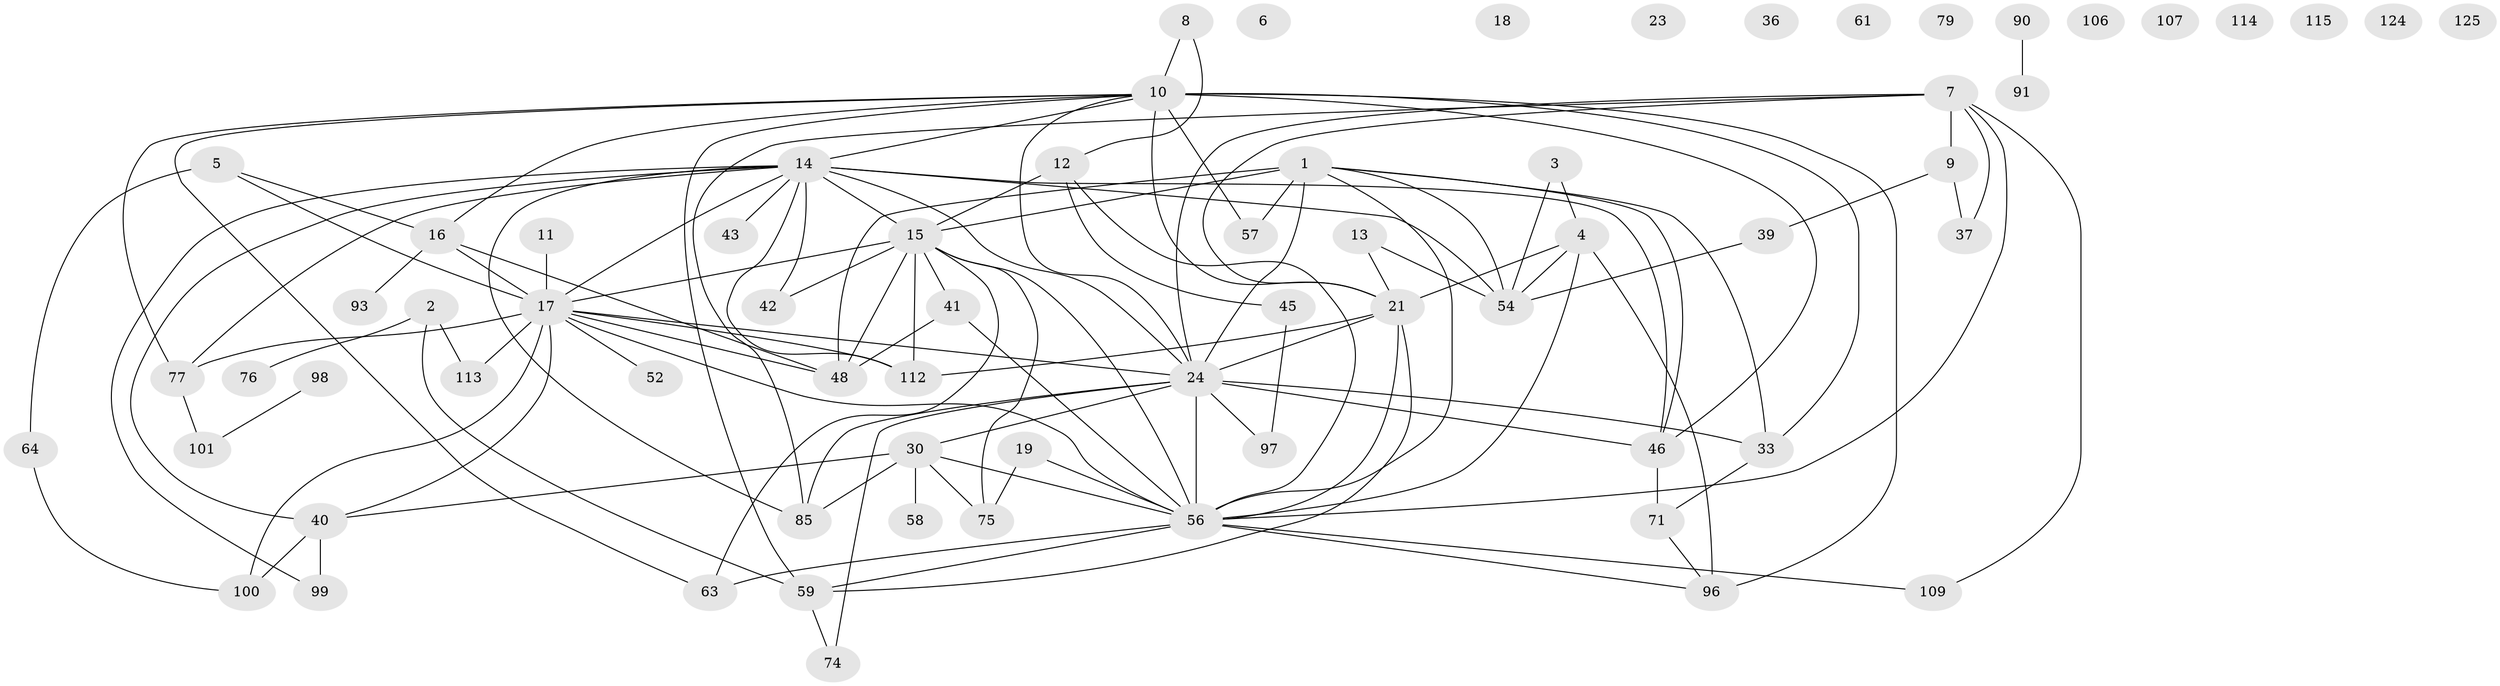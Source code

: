 // original degree distribution, {2: 0.30656934306569344, 3: 0.2116788321167883, 0: 0.08759124087591241, 1: 0.072992700729927, 5: 0.10218978102189781, 4: 0.1386861313868613, 7: 0.021897810218978103, 6: 0.051094890510948905, 8: 0.0072992700729927005}
// Generated by graph-tools (version 1.1) at 2025/12/03/09/25 04:12:52]
// undirected, 68 vertices, 116 edges
graph export_dot {
graph [start="1"]
  node [color=gray90,style=filled];
  1 [super="+131+29"];
  2;
  3 [super="+128"];
  4 [super="+103+105"];
  5 [super="+127"];
  6;
  7 [super="+117+72+118"];
  8 [super="+66"];
  9 [super="+121"];
  10 [super="+38+80"];
  11;
  12 [super="+88+32"];
  13;
  14 [super="+137+120+28+22"];
  15 [super="+47+86"];
  16 [super="+95+44"];
  17 [super="+20+67+26+35"];
  18;
  19;
  21 [super="+27+132+25"];
  23;
  24 [super="+89"];
  30 [super="+110+31"];
  33 [super="+136+92+65"];
  36;
  37;
  39;
  40 [super="+83+51"];
  41;
  42;
  43;
  45;
  46 [super="+102"];
  48;
  52;
  54 [super="+68"];
  56 [super="+73+69"];
  57;
  58;
  59 [super="+60+62"];
  61;
  63 [super="+123"];
  64;
  71;
  74;
  75 [super="+135"];
  76;
  77 [super="+78"];
  79;
  85;
  90;
  91;
  93;
  96;
  97;
  98;
  99;
  100;
  101;
  106;
  107;
  109;
  112;
  113;
  114;
  115;
  124;
  125;
  1 -- 57;
  1 -- 33;
  1 -- 48;
  1 -- 56;
  1 -- 15 [weight=2];
  1 -- 24;
  1 -- 46;
  1 -- 54;
  2 -- 76;
  2 -- 113;
  2 -- 59;
  3 -- 54;
  3 -- 4;
  4 -- 96;
  4 -- 21 [weight=2];
  4 -- 56;
  4 -- 54;
  5 -- 64;
  5 -- 17;
  5 -- 16;
  7 -- 37;
  7 -- 9;
  7 -- 21;
  7 -- 56;
  7 -- 85;
  7 -- 109;
  7 -- 24;
  8 -- 12;
  8 -- 10;
  9 -- 37;
  9 -- 39;
  10 -- 14;
  10 -- 21 [weight=3];
  10 -- 57;
  10 -- 96 [weight=2];
  10 -- 33;
  10 -- 77;
  10 -- 46;
  10 -- 16;
  10 -- 59;
  10 -- 63;
  10 -- 24;
  11 -- 17;
  12 -- 15;
  12 -- 56;
  12 -- 45;
  13 -- 21;
  13 -- 54;
  14 -- 43;
  14 -- 40 [weight=2];
  14 -- 85;
  14 -- 42;
  14 -- 77;
  14 -- 112;
  14 -- 99;
  14 -- 17;
  14 -- 15 [weight=2];
  14 -- 24;
  14 -- 46;
  14 -- 54 [weight=2];
  15 -- 41;
  15 -- 42;
  15 -- 75;
  15 -- 48 [weight=2];
  15 -- 17;
  15 -- 112;
  15 -- 56;
  15 -- 63;
  16 -- 48;
  16 -- 93;
  16 -- 17;
  17 -- 40;
  17 -- 52;
  17 -- 113;
  17 -- 48 [weight=2];
  17 -- 112;
  17 -- 100;
  17 -- 56 [weight=2];
  17 -- 77;
  17 -- 24;
  19 -- 75;
  19 -- 56;
  21 -- 112;
  21 -- 24;
  21 -- 56 [weight=2];
  21 -- 59;
  24 -- 33 [weight=2];
  24 -- 97;
  24 -- 74;
  24 -- 46;
  24 -- 85;
  24 -- 56;
  24 -- 30;
  30 -- 85;
  30 -- 58;
  30 -- 75;
  30 -- 40;
  30 -- 56;
  33 -- 71;
  39 -- 54;
  40 -- 99;
  40 -- 100;
  41 -- 48;
  41 -- 56;
  45 -- 97;
  46 -- 71;
  56 -- 109;
  56 -- 59;
  56 -- 96;
  56 -- 63;
  59 -- 74;
  64 -- 100;
  71 -- 96;
  77 -- 101;
  90 -- 91;
  98 -- 101;
}
